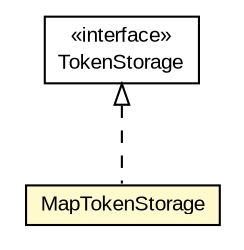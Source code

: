 #!/usr/local/bin/dot
#
# Class diagram 
# Generated by UMLGraph version R5_6-24-gf6e263 (http://www.umlgraph.org/)
#

digraph G {
	edge [fontname="arial",fontsize=10,labelfontname="arial",labelfontsize=10];
	node [fontname="arial",fontsize=10,shape=plaintext];
	nodesep=0.25;
	ranksep=0.5;
	// net.trajano.openidconnect.sample.MapTokenStorage
	c7611 [label=<<table title="net.trajano.openidconnect.sample.MapTokenStorage" border="0" cellborder="1" cellspacing="0" cellpadding="2" port="p" bgcolor="lemonChiffon" href="./MapTokenStorage.html">
		<tr><td><table border="0" cellspacing="0" cellpadding="1">
<tr><td align="center" balign="center"> MapTokenStorage </td></tr>
		</table></td></tr>
		</table>>, URL="./MapTokenStorage.html", fontname="arial", fontcolor="black", fontsize=10.0];
	// net.trajano.openidconnect.provider.spi.TokenStorage
	c7632 [label=<<table title="net.trajano.openidconnect.provider.spi.TokenStorage" border="0" cellborder="1" cellspacing="0" cellpadding="2" port="p" href="../provider/spi/TokenStorage.html">
		<tr><td><table border="0" cellspacing="0" cellpadding="1">
<tr><td align="center" balign="center"> &#171;interface&#187; </td></tr>
<tr><td align="center" balign="center"> TokenStorage </td></tr>
		</table></td></tr>
		</table>>, URL="../provider/spi/TokenStorage.html", fontname="arial", fontcolor="black", fontsize=10.0];
	//net.trajano.openidconnect.sample.MapTokenStorage implements net.trajano.openidconnect.provider.spi.TokenStorage
	c7632:p -> c7611:p [dir=back,arrowtail=empty,style=dashed];
}

